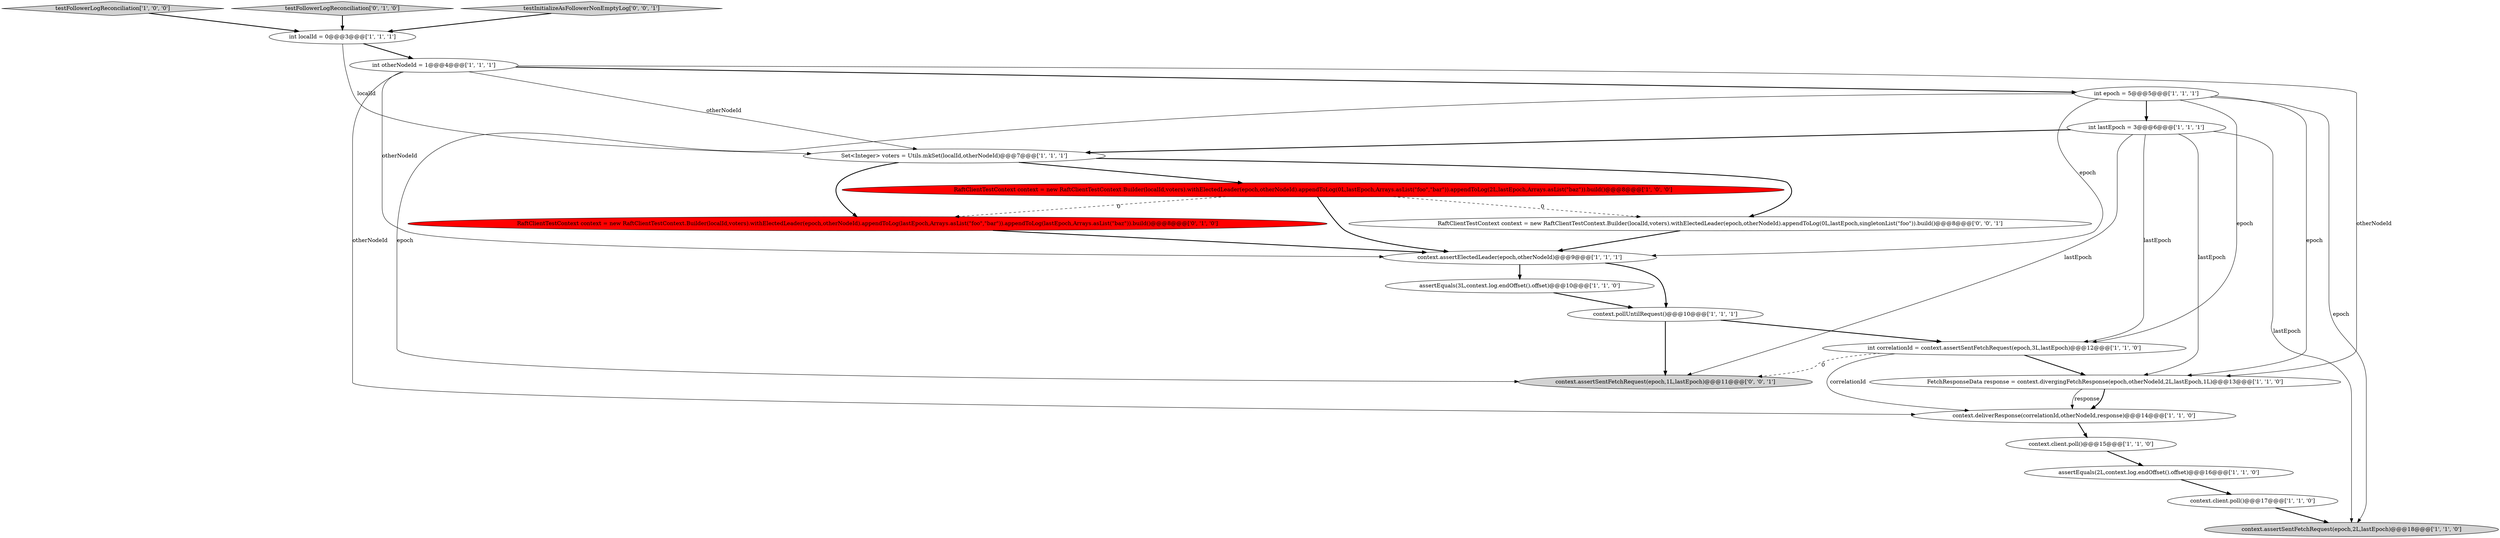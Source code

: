 digraph {
0 [style = filled, label = "Set<Integer> voters = Utils.mkSet(localId,otherNodeId)@@@7@@@['1', '1', '1']", fillcolor = white, shape = ellipse image = "AAA0AAABBB1BBB"];
3 [style = filled, label = "testFollowerLogReconciliation['1', '0', '0']", fillcolor = lightgray, shape = diamond image = "AAA0AAABBB1BBB"];
18 [style = filled, label = "testFollowerLogReconciliation['0', '1', '0']", fillcolor = lightgray, shape = diamond image = "AAA0AAABBB2BBB"];
21 [style = filled, label = "context.assertSentFetchRequest(epoch,1L,lastEpoch)@@@11@@@['0', '0', '1']", fillcolor = lightgray, shape = ellipse image = "AAA0AAABBB3BBB"];
14 [style = filled, label = "context.assertElectedLeader(epoch,otherNodeId)@@@9@@@['1', '1', '1']", fillcolor = white, shape = ellipse image = "AAA0AAABBB1BBB"];
16 [style = filled, label = "context.pollUntilRequest()@@@10@@@['1', '1', '1']", fillcolor = white, shape = ellipse image = "AAA0AAABBB1BBB"];
15 [style = filled, label = "context.client.poll()@@@15@@@['1', '1', '0']", fillcolor = white, shape = ellipse image = "AAA0AAABBB1BBB"];
10 [style = filled, label = "context.deliverResponse(correlationId,otherNodeId,response)@@@14@@@['1', '1', '0']", fillcolor = white, shape = ellipse image = "AAA0AAABBB1BBB"];
5 [style = filled, label = "context.client.poll()@@@17@@@['1', '1', '0']", fillcolor = white, shape = ellipse image = "AAA0AAABBB1BBB"];
12 [style = filled, label = "int otherNodeId = 1@@@4@@@['1', '1', '1']", fillcolor = white, shape = ellipse image = "AAA0AAABBB1BBB"];
8 [style = filled, label = "assertEquals(3L,context.log.endOffset().offset)@@@10@@@['1', '1', '0']", fillcolor = white, shape = ellipse image = "AAA0AAABBB1BBB"];
9 [style = filled, label = "int correlationId = context.assertSentFetchRequest(epoch,3L,lastEpoch)@@@12@@@['1', '1', '0']", fillcolor = white, shape = ellipse image = "AAA0AAABBB1BBB"];
2 [style = filled, label = "context.assertSentFetchRequest(epoch,2L,lastEpoch)@@@18@@@['1', '1', '0']", fillcolor = lightgray, shape = ellipse image = "AAA0AAABBB1BBB"];
1 [style = filled, label = "int localId = 0@@@3@@@['1', '1', '1']", fillcolor = white, shape = ellipse image = "AAA0AAABBB1BBB"];
11 [style = filled, label = "assertEquals(2L,context.log.endOffset().offset)@@@16@@@['1', '1', '0']", fillcolor = white, shape = ellipse image = "AAA0AAABBB1BBB"];
4 [style = filled, label = "int epoch = 5@@@5@@@['1', '1', '1']", fillcolor = white, shape = ellipse image = "AAA0AAABBB1BBB"];
17 [style = filled, label = "RaftClientTestContext context = new RaftClientTestContext.Builder(localId,voters).withElectedLeader(epoch,otherNodeId).appendToLog(lastEpoch,Arrays.asList(\"foo\",\"bar\")).appendToLog(lastEpoch,Arrays.asList(\"baz\")).build()@@@8@@@['0', '1', '0']", fillcolor = red, shape = ellipse image = "AAA1AAABBB2BBB"];
19 [style = filled, label = "RaftClientTestContext context = new RaftClientTestContext.Builder(localId,voters).withElectedLeader(epoch,otherNodeId).appendToLog(0L,lastEpoch,singletonList(\"foo\")).build()@@@8@@@['0', '0', '1']", fillcolor = white, shape = ellipse image = "AAA0AAABBB3BBB"];
6 [style = filled, label = "FetchResponseData response = context.divergingFetchResponse(epoch,otherNodeId,2L,lastEpoch,1L)@@@13@@@['1', '1', '0']", fillcolor = white, shape = ellipse image = "AAA0AAABBB1BBB"];
7 [style = filled, label = "RaftClientTestContext context = new RaftClientTestContext.Builder(localId,voters).withElectedLeader(epoch,otherNodeId).appendToLog(0L,lastEpoch,Arrays.asList(\"foo\",\"bar\")).appendToLog(2L,lastEpoch,Arrays.asList(\"baz\")).build()@@@8@@@['1', '0', '0']", fillcolor = red, shape = ellipse image = "AAA1AAABBB1BBB"];
13 [style = filled, label = "int lastEpoch = 3@@@6@@@['1', '1', '1']", fillcolor = white, shape = ellipse image = "AAA0AAABBB1BBB"];
20 [style = filled, label = "testInitializeAsFollowerNonEmptyLog['0', '0', '1']", fillcolor = lightgray, shape = diamond image = "AAA0AAABBB3BBB"];
14->16 [style = bold, label=""];
8->16 [style = bold, label=""];
10->15 [style = bold, label=""];
3->1 [style = bold, label=""];
4->6 [style = solid, label="epoch"];
13->9 [style = solid, label="lastEpoch"];
7->17 [style = dashed, label="0"];
0->19 [style = bold, label=""];
0->17 [style = bold, label=""];
13->21 [style = solid, label="lastEpoch"];
4->13 [style = bold, label=""];
13->2 [style = solid, label="lastEpoch"];
4->21 [style = solid, label="epoch"];
12->0 [style = solid, label="otherNodeId"];
20->1 [style = bold, label=""];
12->14 [style = solid, label="otherNodeId"];
4->2 [style = solid, label="epoch"];
6->10 [style = solid, label="response"];
9->6 [style = bold, label=""];
0->7 [style = bold, label=""];
7->14 [style = bold, label=""];
4->9 [style = solid, label="epoch"];
11->5 [style = bold, label=""];
5->2 [style = bold, label=""];
19->14 [style = bold, label=""];
15->11 [style = bold, label=""];
12->4 [style = bold, label=""];
18->1 [style = bold, label=""];
1->0 [style = solid, label="localId"];
17->14 [style = bold, label=""];
7->19 [style = dashed, label="0"];
9->21 [style = dashed, label="0"];
16->21 [style = bold, label=""];
6->10 [style = bold, label=""];
1->12 [style = bold, label=""];
9->10 [style = solid, label="correlationId"];
14->8 [style = bold, label=""];
13->6 [style = solid, label="lastEpoch"];
12->6 [style = solid, label="otherNodeId"];
12->10 [style = solid, label="otherNodeId"];
4->14 [style = solid, label="epoch"];
16->9 [style = bold, label=""];
13->0 [style = bold, label=""];
}
